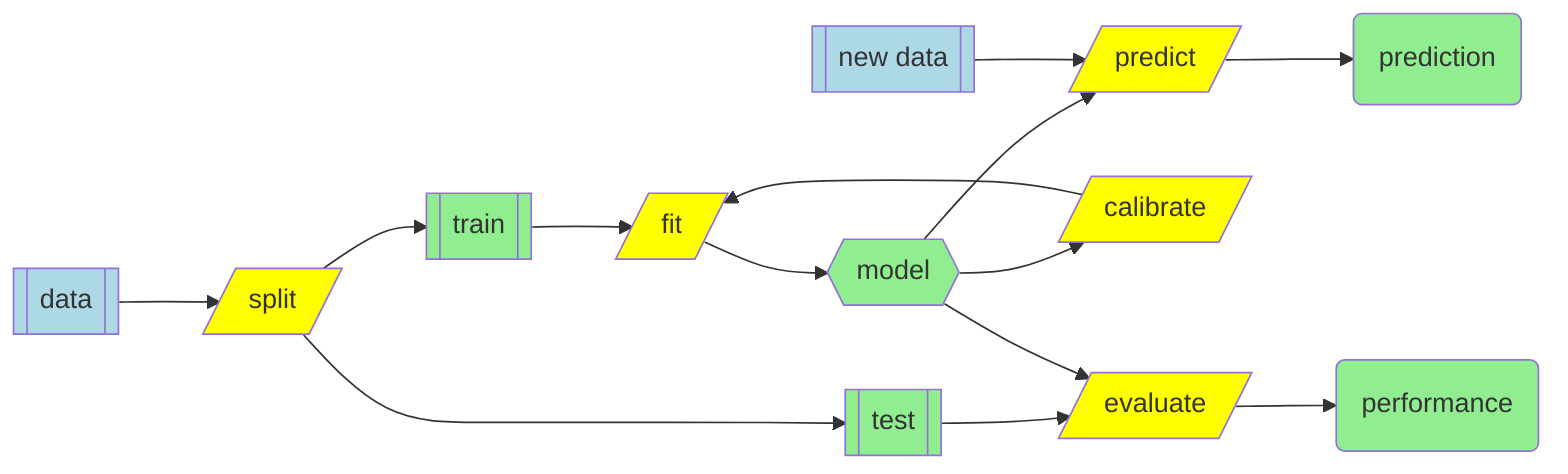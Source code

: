flowchart LR

  %% nodes
  D[[data]]:::in
  S[/split/]:::fxn
  t1[[train]]:::out
  t2[[test]]:::out
  F[/fit/]:::fxn
  M{{model}}:::out
  E[/evaluate/]:::fxn
  C[/calibrate/]:::fxn
  P[/predict/]:::fxn
  N[["new data"]]:::in
  prd(prediction):::out
  prf(performance):::out

  %% edges
  D  --> S
  S  --> t1
  S  --> t2
  t1 --> F
  F  --> M
  t2 --> E
  M  --> C
  C  --> F
  M  --> P
  N  --> P
  M  --> E
  P  --> prd
  E  --> prf

  %% styles
  classDef in  fill:lightblue
  classDef out fill:lightgreen
  classDef fxn fill:yellow

%% source: https://bbest.github.io/eds232-ml/lab1d_sdm-evaluate.html